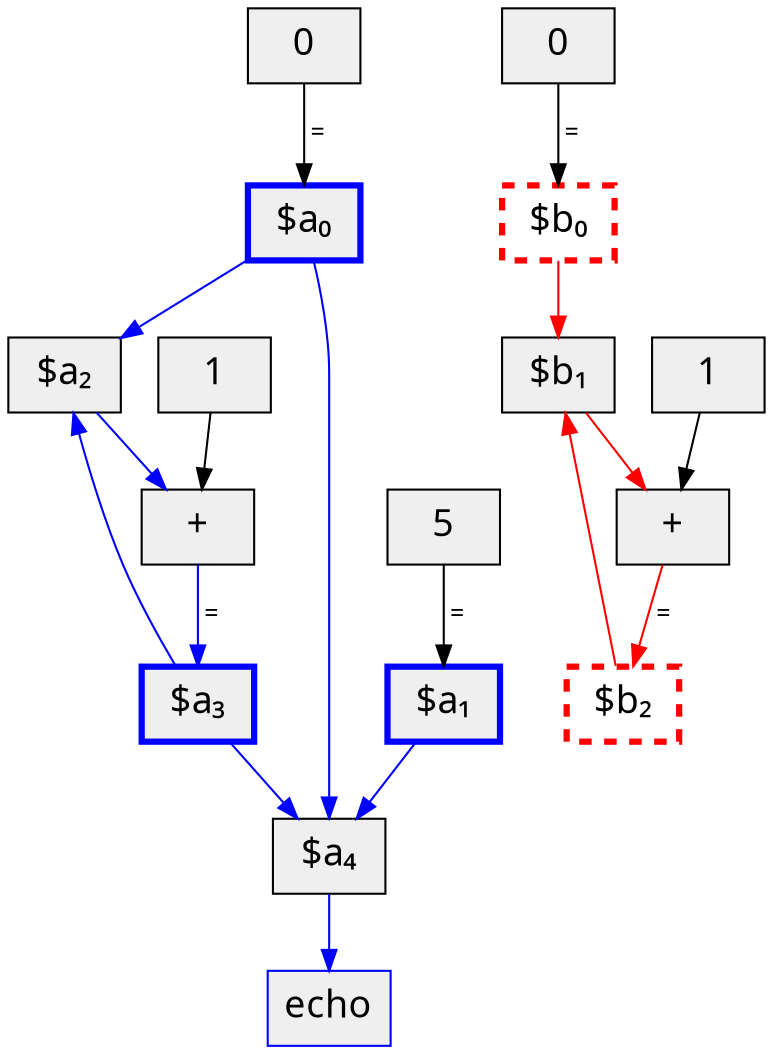 digraph G {
  graph[fontsize=18 fontname="SF Mono"];
  color="#efefef";
  node[shape=box style=filled fontsize=18 fontname="SF Mono" fillcolor="#efefef"];
  edge[fontsize=12 fontname="SF Mono"];

  zero_a [label="0"];
  zero_b [label="0"];
  five [label="5"];
  one_a [label="1"];
  one_b [label="1"];
  a0 [label="$a₀" penwidth="3" color="blue"];
  a1 [label="$a₁" penwidth="3" color="blue"];
  a2 [label="$a₂"];
  a3 [label="$a₃" penwidth="3" color="blue"];
  a4 [label="$a₄"];
  b0 [label="$b₀" penwidth="3" color="red" style=dashed];
  b1 [label="$b₁"];
  b2 [label="$b₂" penwidth="3" color="red" style=dashed];
  a2_plus_1 [label="+"];
  b1_plus_1 [label="+"];
  echo [label="echo" color="blue"];

  zero_a -> a0 [label=" ="]
  zero_b -> b0 [label=" ="]
  five -> a1 [label=" ="]

  a0 -> a4 [color="blue"];
  a1 -> a4 [color="blue"];
  a3 -> a4 [color="blue"];

  a0 -> a2 [color="blue"];
  a3 -> a2 [color="blue"];

  b0 -> b1 [color="red"]

  one_a -> a2_plus_1
  a2 -> a2_plus_1 [color="blue"];

  a2_plus_1 -> a3 [color="blue" label=" ="];

  one_b -> b1_plus_1
  b1 -> b1_plus_1 [color="red"]

  b1_plus_1 -> b2 [color="red" label=" ="]

  b2 -> b1 [color="red"]

  a4 -> echo [color="blue"];
}